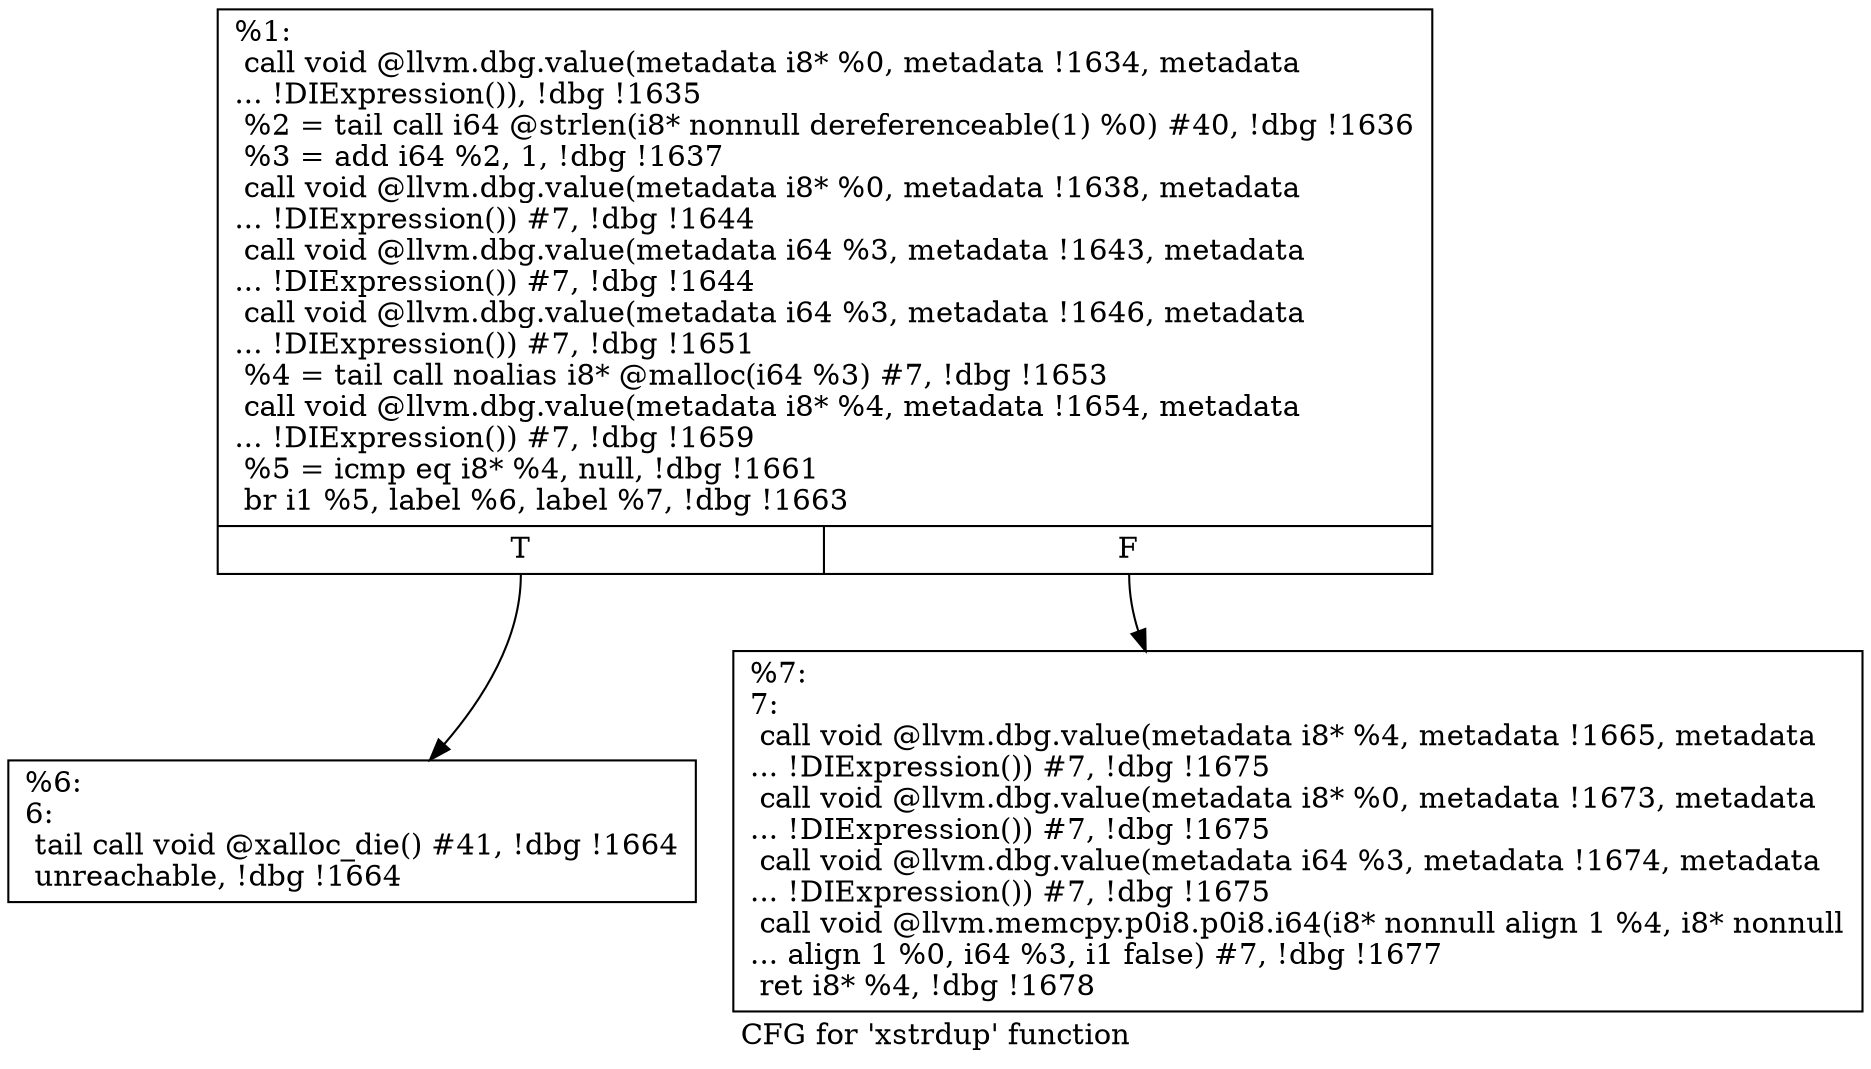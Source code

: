 digraph "CFG for 'xstrdup' function" {
	label="CFG for 'xstrdup' function";

	Node0x14ba580 [shape=record,label="{%1:\l  call void @llvm.dbg.value(metadata i8* %0, metadata !1634, metadata\l... !DIExpression()), !dbg !1635\l  %2 = tail call i64 @strlen(i8* nonnull dereferenceable(1) %0) #40, !dbg !1636\l  %3 = add i64 %2, 1, !dbg !1637\l  call void @llvm.dbg.value(metadata i8* %0, metadata !1638, metadata\l... !DIExpression()) #7, !dbg !1644\l  call void @llvm.dbg.value(metadata i64 %3, metadata !1643, metadata\l... !DIExpression()) #7, !dbg !1644\l  call void @llvm.dbg.value(metadata i64 %3, metadata !1646, metadata\l... !DIExpression()) #7, !dbg !1651\l  %4 = tail call noalias i8* @malloc(i64 %3) #7, !dbg !1653\l  call void @llvm.dbg.value(metadata i8* %4, metadata !1654, metadata\l... !DIExpression()) #7, !dbg !1659\l  %5 = icmp eq i8* %4, null, !dbg !1661\l  br i1 %5, label %6, label %7, !dbg !1663\l|{<s0>T|<s1>F}}"];
	Node0x14ba580:s0 -> Node0x14bca50;
	Node0x14ba580:s1 -> Node0x14bcaa0;
	Node0x14bca50 [shape=record,label="{%6:\l6:                                                \l  tail call void @xalloc_die() #41, !dbg !1664\l  unreachable, !dbg !1664\l}"];
	Node0x14bcaa0 [shape=record,label="{%7:\l7:                                                \l  call void @llvm.dbg.value(metadata i8* %4, metadata !1665, metadata\l... !DIExpression()) #7, !dbg !1675\l  call void @llvm.dbg.value(metadata i8* %0, metadata !1673, metadata\l... !DIExpression()) #7, !dbg !1675\l  call void @llvm.dbg.value(metadata i64 %3, metadata !1674, metadata\l... !DIExpression()) #7, !dbg !1675\l  call void @llvm.memcpy.p0i8.p0i8.i64(i8* nonnull align 1 %4, i8* nonnull\l... align 1 %0, i64 %3, i1 false) #7, !dbg !1677\l  ret i8* %4, !dbg !1678\l}"];
}
